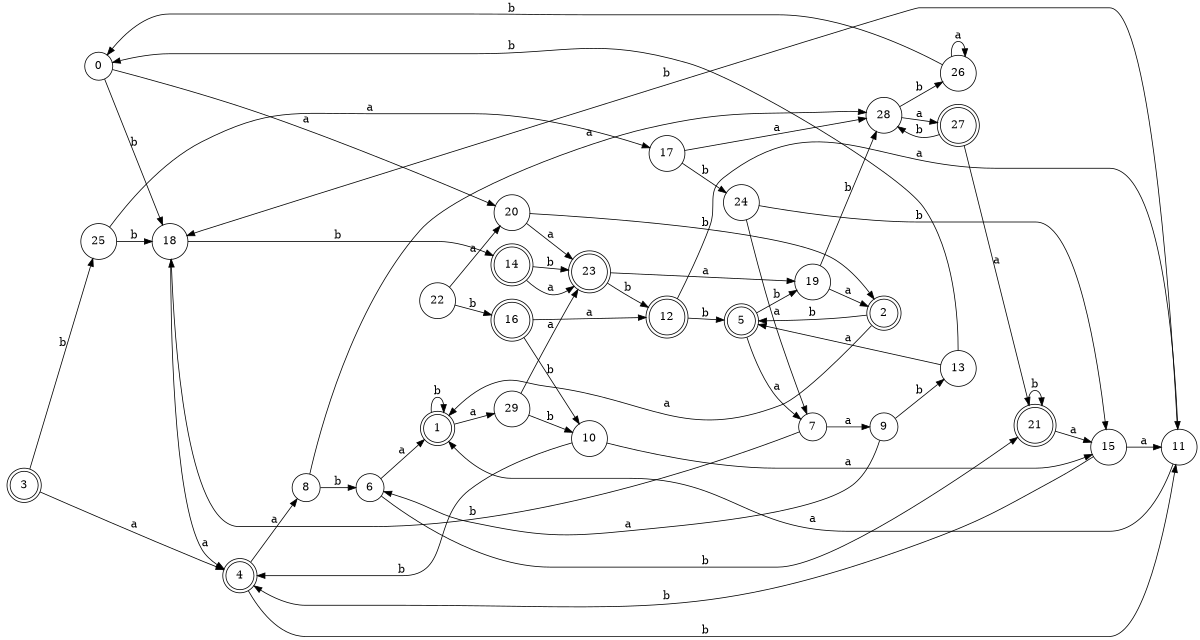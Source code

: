 digraph n24_3 {
__start0 [label="" shape="none"];

rankdir=LR;
size="8,5";

s0 [style="filled", color="black", fillcolor="white" shape="circle", label="0"];
s1 [style="rounded,filled", color="black", fillcolor="white" shape="doublecircle", label="1"];
s2 [style="rounded,filled", color="black", fillcolor="white" shape="doublecircle", label="2"];
s3 [style="rounded,filled", color="black", fillcolor="white" shape="doublecircle", label="3"];
s4 [style="rounded,filled", color="black", fillcolor="white" shape="doublecircle", label="4"];
s5 [style="rounded,filled", color="black", fillcolor="white" shape="doublecircle", label="5"];
s6 [style="filled", color="black", fillcolor="white" shape="circle", label="6"];
s7 [style="filled", color="black", fillcolor="white" shape="circle", label="7"];
s8 [style="filled", color="black", fillcolor="white" shape="circle", label="8"];
s9 [style="filled", color="black", fillcolor="white" shape="circle", label="9"];
s10 [style="filled", color="black", fillcolor="white" shape="circle", label="10"];
s11 [style="filled", color="black", fillcolor="white" shape="circle", label="11"];
s12 [style="rounded,filled", color="black", fillcolor="white" shape="doublecircle", label="12"];
s13 [style="filled", color="black", fillcolor="white" shape="circle", label="13"];
s14 [style="rounded,filled", color="black", fillcolor="white" shape="doublecircle", label="14"];
s15 [style="filled", color="black", fillcolor="white" shape="circle", label="15"];
s16 [style="rounded,filled", color="black", fillcolor="white" shape="doublecircle", label="16"];
s17 [style="filled", color="black", fillcolor="white" shape="circle", label="17"];
s18 [style="filled", color="black", fillcolor="white" shape="circle", label="18"];
s19 [style="filled", color="black", fillcolor="white" shape="circle", label="19"];
s20 [style="filled", color="black", fillcolor="white" shape="circle", label="20"];
s21 [style="rounded,filled", color="black", fillcolor="white" shape="doublecircle", label="21"];
s22 [style="filled", color="black", fillcolor="white" shape="circle", label="22"];
s23 [style="rounded,filled", color="black", fillcolor="white" shape="doublecircle", label="23"];
s24 [style="filled", color="black", fillcolor="white" shape="circle", label="24"];
s25 [style="filled", color="black", fillcolor="white" shape="circle", label="25"];
s26 [style="filled", color="black", fillcolor="white" shape="circle", label="26"];
s27 [style="rounded,filled", color="black", fillcolor="white" shape="doublecircle", label="27"];
s28 [style="filled", color="black", fillcolor="white" shape="circle", label="28"];
s29 [style="filled", color="black", fillcolor="white" shape="circle", label="29"];
s0 -> s20 [label="a"];
s0 -> s18 [label="b"];
s1 -> s29 [label="a"];
s1 -> s1 [label="b"];
s2 -> s1 [label="a"];
s2 -> s5 [label="b"];
s3 -> s4 [label="a"];
s3 -> s25 [label="b"];
s4 -> s8 [label="a"];
s4 -> s11 [label="b"];
s5 -> s7 [label="a"];
s5 -> s19 [label="b"];
s6 -> s1 [label="a"];
s6 -> s21 [label="b"];
s7 -> s9 [label="a"];
s7 -> s18 [label="b"];
s8 -> s28 [label="a"];
s8 -> s6 [label="b"];
s9 -> s6 [label="a"];
s9 -> s13 [label="b"];
s10 -> s15 [label="a"];
s10 -> s4 [label="b"];
s11 -> s1 [label="a"];
s11 -> s18 [label="b"];
s12 -> s11 [label="a"];
s12 -> s5 [label="b"];
s13 -> s5 [label="a"];
s13 -> s0 [label="b"];
s14 -> s23 [label="a"];
s14 -> s23 [label="b"];
s15 -> s11 [label="a"];
s15 -> s4 [label="b"];
s16 -> s12 [label="a"];
s16 -> s10 [label="b"];
s17 -> s28 [label="a"];
s17 -> s24 [label="b"];
s18 -> s4 [label="a"];
s18 -> s14 [label="b"];
s19 -> s2 [label="a"];
s19 -> s28 [label="b"];
s20 -> s23 [label="a"];
s20 -> s2 [label="b"];
s21 -> s15 [label="a"];
s21 -> s21 [label="b"];
s22 -> s20 [label="a"];
s22 -> s16 [label="b"];
s23 -> s19 [label="a"];
s23 -> s12 [label="b"];
s24 -> s7 [label="a"];
s24 -> s15 [label="b"];
s25 -> s17 [label="a"];
s25 -> s18 [label="b"];
s26 -> s26 [label="a"];
s26 -> s0 [label="b"];
s27 -> s21 [label="a"];
s27 -> s28 [label="b"];
s28 -> s27 [label="a"];
s28 -> s26 [label="b"];
s29 -> s23 [label="a"];
s29 -> s10 [label="b"];

}